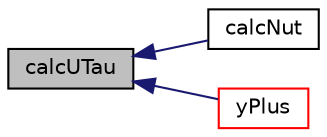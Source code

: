 digraph "calcUTau"
{
  bgcolor="transparent";
  edge [fontname="Helvetica",fontsize="10",labelfontname="Helvetica",labelfontsize="10"];
  node [fontname="Helvetica",fontsize="10",shape=record];
  rankdir="LR";
  Node59 [label="calcUTau",height=0.2,width=0.4,color="black", fillcolor="grey75", style="filled", fontcolor="black"];
  Node59 -> Node60 [dir="back",color="midnightblue",fontsize="10",style="solid",fontname="Helvetica"];
  Node60 [label="calcNut",height=0.2,width=0.4,color="black",URL="$a30113.html#a770ef88c60cd370e9d4eacc46f774f07",tooltip="Calculate the turbulence viscosity. "];
  Node59 -> Node61 [dir="back",color="midnightblue",fontsize="10",style="solid",fontname="Helvetica"];
  Node61 [label="yPlus",height=0.2,width=0.4,color="red",URL="$a30113.html#a0de83d05eb8aabc5f8cf747584ef03c3",tooltip="Calculate and return the yPlus at the boundary. "];
}
